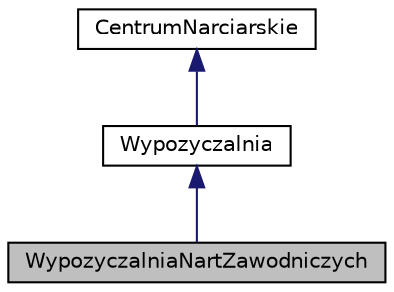 digraph "WypozyczalniaNartZawodniczych"
{
  edge [fontname="Helvetica",fontsize="10",labelfontname="Helvetica",labelfontsize="10"];
  node [fontname="Helvetica",fontsize="10",shape=record];
  Node3 [label="WypozyczalniaNartZawodniczych",height=0.2,width=0.4,color="black", fillcolor="grey75", style="filled", fontcolor="black"];
  Node4 -> Node3 [dir="back",color="midnightblue",fontsize="10",style="solid",fontname="Helvetica"];
  Node4 [label="Wypozyczalnia",height=0.2,width=0.4,color="black", fillcolor="white", style="filled",URL="$class_wypozyczalnia.html"];
  Node5 -> Node4 [dir="back",color="midnightblue",fontsize="10",style="solid",fontname="Helvetica"];
  Node5 [label="CentrumNarciarskie",height=0.2,width=0.4,color="black", fillcolor="white", style="filled",URL="$class_centrum_narciarskie.html"];
}
